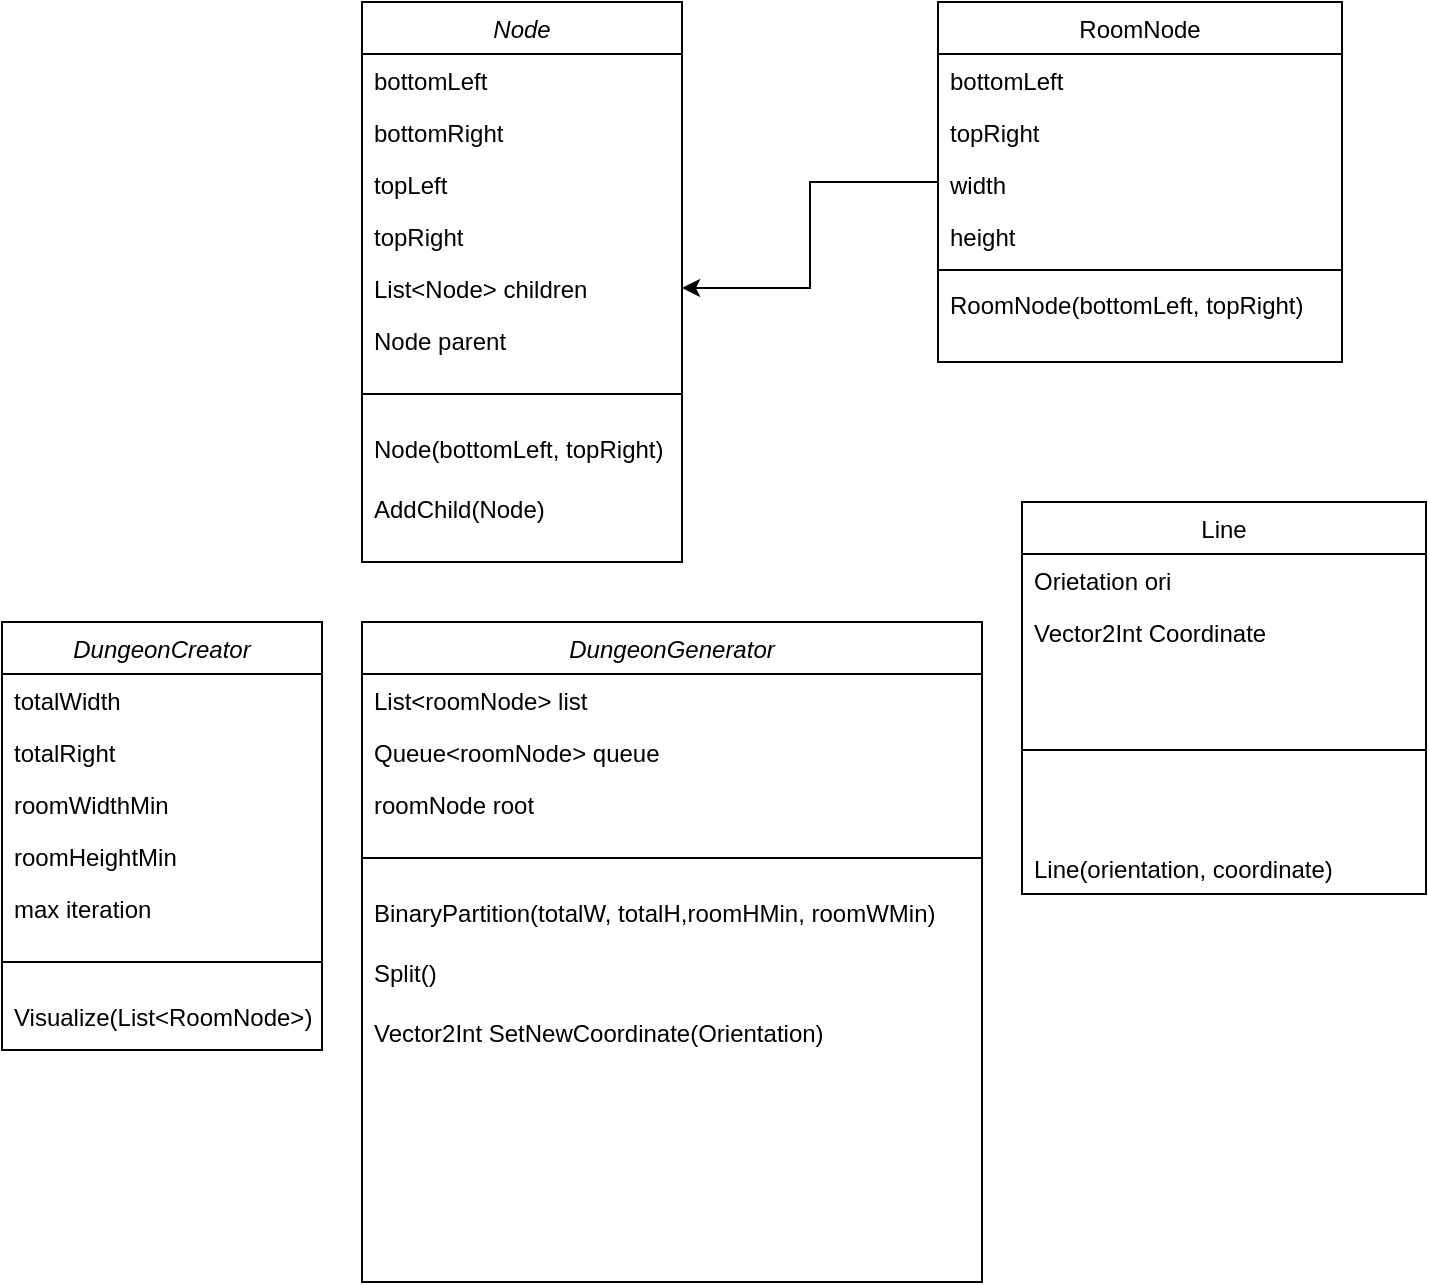 <mxfile version="24.7.6">
  <diagram id="C5RBs43oDa-KdzZeNtuy" name="Page-1">
    <mxGraphModel dx="954" dy="605" grid="1" gridSize="10" guides="1" tooltips="1" connect="1" arrows="1" fold="1" page="1" pageScale="1" pageWidth="827" pageHeight="1169" math="0" shadow="0">
      <root>
        <mxCell id="WIyWlLk6GJQsqaUBKTNV-0" />
        <mxCell id="WIyWlLk6GJQsqaUBKTNV-1" parent="WIyWlLk6GJQsqaUBKTNV-0" />
        <mxCell id="zkfFHV4jXpPFQw0GAbJ--0" value="Node" style="swimlane;fontStyle=2;align=center;verticalAlign=top;childLayout=stackLayout;horizontal=1;startSize=26;horizontalStack=0;resizeParent=1;resizeLast=0;collapsible=1;marginBottom=0;rounded=0;shadow=0;strokeWidth=1;" parent="WIyWlLk6GJQsqaUBKTNV-1" vertex="1">
          <mxGeometry x="220" y="120" width="160" height="280" as="geometry">
            <mxRectangle x="230" y="140" width="160" height="26" as="alternateBounds" />
          </mxGeometry>
        </mxCell>
        <mxCell id="zkfFHV4jXpPFQw0GAbJ--1" value="bottomLeft" style="text;align=left;verticalAlign=top;spacingLeft=4;spacingRight=4;overflow=hidden;rotatable=0;points=[[0,0.5],[1,0.5]];portConstraint=eastwest;" parent="zkfFHV4jXpPFQw0GAbJ--0" vertex="1">
          <mxGeometry y="26" width="160" height="26" as="geometry" />
        </mxCell>
        <mxCell id="zkfFHV4jXpPFQw0GAbJ--2" value="bottomRight" style="text;align=left;verticalAlign=top;spacingLeft=4;spacingRight=4;overflow=hidden;rotatable=0;points=[[0,0.5],[1,0.5]];portConstraint=eastwest;rounded=0;shadow=0;html=0;" parent="zkfFHV4jXpPFQw0GAbJ--0" vertex="1">
          <mxGeometry y="52" width="160" height="26" as="geometry" />
        </mxCell>
        <mxCell id="zkfFHV4jXpPFQw0GAbJ--3" value="topLeft" style="text;align=left;verticalAlign=top;spacingLeft=4;spacingRight=4;overflow=hidden;rotatable=0;points=[[0,0.5],[1,0.5]];portConstraint=eastwest;rounded=0;shadow=0;html=0;" parent="zkfFHV4jXpPFQw0GAbJ--0" vertex="1">
          <mxGeometry y="78" width="160" height="26" as="geometry" />
        </mxCell>
        <mxCell id="rGAFSeuv_ALeFq9FEILo-2" value="topRight" style="text;align=left;verticalAlign=top;spacingLeft=4;spacingRight=4;overflow=hidden;rotatable=0;points=[[0,0.5],[1,0.5]];portConstraint=eastwest;rounded=0;shadow=0;html=0;" vertex="1" parent="zkfFHV4jXpPFQw0GAbJ--0">
          <mxGeometry y="104" width="160" height="26" as="geometry" />
        </mxCell>
        <mxCell id="rGAFSeuv_ALeFq9FEILo-3" value="List&lt;Node&gt; children" style="text;align=left;verticalAlign=top;spacingLeft=4;spacingRight=4;overflow=hidden;rotatable=0;points=[[0,0.5],[1,0.5]];portConstraint=eastwest;rounded=0;shadow=0;html=0;" vertex="1" parent="zkfFHV4jXpPFQw0GAbJ--0">
          <mxGeometry y="130" width="160" height="26" as="geometry" />
        </mxCell>
        <mxCell id="rGAFSeuv_ALeFq9FEILo-4" value="Node parent" style="text;align=left;verticalAlign=top;spacingLeft=4;spacingRight=4;overflow=hidden;rotatable=0;points=[[0,0.5],[1,0.5]];portConstraint=eastwest;rounded=0;shadow=0;html=0;" vertex="1" parent="zkfFHV4jXpPFQw0GAbJ--0">
          <mxGeometry y="156" width="160" height="26" as="geometry" />
        </mxCell>
        <mxCell id="zkfFHV4jXpPFQw0GAbJ--4" value="" style="line;html=1;strokeWidth=1;align=left;verticalAlign=middle;spacingTop=-1;spacingLeft=3;spacingRight=3;rotatable=0;labelPosition=right;points=[];portConstraint=eastwest;" parent="zkfFHV4jXpPFQw0GAbJ--0" vertex="1">
          <mxGeometry y="182" width="160" height="28" as="geometry" />
        </mxCell>
        <mxCell id="zkfFHV4jXpPFQw0GAbJ--5" value="Node(bottomLeft, topRight)" style="text;align=left;verticalAlign=top;spacingLeft=4;spacingRight=4;overflow=hidden;rotatable=0;points=[[0,0.5],[1,0.5]];portConstraint=eastwest;" parent="zkfFHV4jXpPFQw0GAbJ--0" vertex="1">
          <mxGeometry y="210" width="160" height="30" as="geometry" />
        </mxCell>
        <mxCell id="rGAFSeuv_ALeFq9FEILo-5" value="AddChild(Node)" style="text;align=left;verticalAlign=top;spacingLeft=4;spacingRight=4;overflow=hidden;rotatable=0;points=[[0,0.5],[1,0.5]];portConstraint=eastwest;" vertex="1" parent="zkfFHV4jXpPFQw0GAbJ--0">
          <mxGeometry y="240" width="160" height="30" as="geometry" />
        </mxCell>
        <mxCell id="rGAFSeuv_ALeFq9FEILo-8" style="edgeStyle=orthogonalEdgeStyle;rounded=0;orthogonalLoop=1;jettySize=auto;html=1;entryX=1;entryY=0.5;entryDx=0;entryDy=0;" edge="1" parent="WIyWlLk6GJQsqaUBKTNV-1" source="zkfFHV4jXpPFQw0GAbJ--17" target="rGAFSeuv_ALeFq9FEILo-3">
          <mxGeometry relative="1" as="geometry" />
        </mxCell>
        <mxCell id="zkfFHV4jXpPFQw0GAbJ--17" value="RoomNode" style="swimlane;fontStyle=0;align=center;verticalAlign=top;childLayout=stackLayout;horizontal=1;startSize=26;horizontalStack=0;resizeParent=1;resizeLast=0;collapsible=1;marginBottom=0;rounded=0;shadow=0;strokeWidth=1;" parent="WIyWlLk6GJQsqaUBKTNV-1" vertex="1">
          <mxGeometry x="508" y="120" width="202" height="180" as="geometry">
            <mxRectangle x="550" y="140" width="160" height="26" as="alternateBounds" />
          </mxGeometry>
        </mxCell>
        <mxCell id="zkfFHV4jXpPFQw0GAbJ--18" value="bottomLeft" style="text;align=left;verticalAlign=top;spacingLeft=4;spacingRight=4;overflow=hidden;rotatable=0;points=[[0,0.5],[1,0.5]];portConstraint=eastwest;" parent="zkfFHV4jXpPFQw0GAbJ--17" vertex="1">
          <mxGeometry y="26" width="202" height="26" as="geometry" />
        </mxCell>
        <mxCell id="zkfFHV4jXpPFQw0GAbJ--19" value="topRight" style="text;align=left;verticalAlign=top;spacingLeft=4;spacingRight=4;overflow=hidden;rotatable=0;points=[[0,0.5],[1,0.5]];portConstraint=eastwest;rounded=0;shadow=0;html=0;" parent="zkfFHV4jXpPFQw0GAbJ--17" vertex="1">
          <mxGeometry y="52" width="202" height="26" as="geometry" />
        </mxCell>
        <mxCell id="zkfFHV4jXpPFQw0GAbJ--20" value="width" style="text;align=left;verticalAlign=top;spacingLeft=4;spacingRight=4;overflow=hidden;rotatable=0;points=[[0,0.5],[1,0.5]];portConstraint=eastwest;rounded=0;shadow=0;html=0;" parent="zkfFHV4jXpPFQw0GAbJ--17" vertex="1">
          <mxGeometry y="78" width="202" height="26" as="geometry" />
        </mxCell>
        <mxCell id="zkfFHV4jXpPFQw0GAbJ--21" value="height" style="text;align=left;verticalAlign=top;spacingLeft=4;spacingRight=4;overflow=hidden;rotatable=0;points=[[0,0.5],[1,0.5]];portConstraint=eastwest;rounded=0;shadow=0;html=0;" parent="zkfFHV4jXpPFQw0GAbJ--17" vertex="1">
          <mxGeometry y="104" width="202" height="26" as="geometry" />
        </mxCell>
        <mxCell id="zkfFHV4jXpPFQw0GAbJ--23" value="" style="line;html=1;strokeWidth=1;align=left;verticalAlign=middle;spacingTop=-1;spacingLeft=3;spacingRight=3;rotatable=0;labelPosition=right;points=[];portConstraint=eastwest;" parent="zkfFHV4jXpPFQw0GAbJ--17" vertex="1">
          <mxGeometry y="130" width="202" height="8" as="geometry" />
        </mxCell>
        <mxCell id="zkfFHV4jXpPFQw0GAbJ--24" value="RoomNode(bottomLeft, topRight)" style="text;align=left;verticalAlign=top;spacingLeft=4;spacingRight=4;overflow=hidden;rotatable=0;points=[[0,0.5],[1,0.5]];portConstraint=eastwest;" parent="zkfFHV4jXpPFQw0GAbJ--17" vertex="1">
          <mxGeometry y="138" width="202" height="26" as="geometry" />
        </mxCell>
        <mxCell id="rGAFSeuv_ALeFq9FEILo-10" value="DungeonCreator" style="swimlane;fontStyle=2;align=center;verticalAlign=top;childLayout=stackLayout;horizontal=1;startSize=26;horizontalStack=0;resizeParent=1;resizeLast=0;collapsible=1;marginBottom=0;rounded=0;shadow=0;strokeWidth=1;" vertex="1" parent="WIyWlLk6GJQsqaUBKTNV-1">
          <mxGeometry x="40" y="430" width="160" height="214" as="geometry">
            <mxRectangle x="230" y="140" width="160" height="26" as="alternateBounds" />
          </mxGeometry>
        </mxCell>
        <mxCell id="rGAFSeuv_ALeFq9FEILo-11" value="totalWidth" style="text;align=left;verticalAlign=top;spacingLeft=4;spacingRight=4;overflow=hidden;rotatable=0;points=[[0,0.5],[1,0.5]];portConstraint=eastwest;" vertex="1" parent="rGAFSeuv_ALeFq9FEILo-10">
          <mxGeometry y="26" width="160" height="26" as="geometry" />
        </mxCell>
        <mxCell id="rGAFSeuv_ALeFq9FEILo-12" value="totalRight" style="text;align=left;verticalAlign=top;spacingLeft=4;spacingRight=4;overflow=hidden;rotatable=0;points=[[0,0.5],[1,0.5]];portConstraint=eastwest;rounded=0;shadow=0;html=0;" vertex="1" parent="rGAFSeuv_ALeFq9FEILo-10">
          <mxGeometry y="52" width="160" height="26" as="geometry" />
        </mxCell>
        <mxCell id="rGAFSeuv_ALeFq9FEILo-13" value="roomWidthMin" style="text;align=left;verticalAlign=top;spacingLeft=4;spacingRight=4;overflow=hidden;rotatable=0;points=[[0,0.5],[1,0.5]];portConstraint=eastwest;rounded=0;shadow=0;html=0;" vertex="1" parent="rGAFSeuv_ALeFq9FEILo-10">
          <mxGeometry y="78" width="160" height="26" as="geometry" />
        </mxCell>
        <mxCell id="rGAFSeuv_ALeFq9FEILo-14" value="roomHeightMin" style="text;align=left;verticalAlign=top;spacingLeft=4;spacingRight=4;overflow=hidden;rotatable=0;points=[[0,0.5],[1,0.5]];portConstraint=eastwest;rounded=0;shadow=0;html=0;" vertex="1" parent="rGAFSeuv_ALeFq9FEILo-10">
          <mxGeometry y="104" width="160" height="26" as="geometry" />
        </mxCell>
        <mxCell id="rGAFSeuv_ALeFq9FEILo-15" value="max iteration" style="text;align=left;verticalAlign=top;spacingLeft=4;spacingRight=4;overflow=hidden;rotatable=0;points=[[0,0.5],[1,0.5]];portConstraint=eastwest;rounded=0;shadow=0;html=0;" vertex="1" parent="rGAFSeuv_ALeFq9FEILo-10">
          <mxGeometry y="130" width="160" height="26" as="geometry" />
        </mxCell>
        <mxCell id="rGAFSeuv_ALeFq9FEILo-17" value="" style="line;html=1;strokeWidth=1;align=left;verticalAlign=middle;spacingTop=-1;spacingLeft=3;spacingRight=3;rotatable=0;labelPosition=right;points=[];portConstraint=eastwest;" vertex="1" parent="rGAFSeuv_ALeFq9FEILo-10">
          <mxGeometry y="156" width="160" height="28" as="geometry" />
        </mxCell>
        <mxCell id="rGAFSeuv_ALeFq9FEILo-18" value="Visualize(List&lt;RoomNode&gt;)" style="text;align=left;verticalAlign=top;spacingLeft=4;spacingRight=4;overflow=hidden;rotatable=0;points=[[0,0.5],[1,0.5]];portConstraint=eastwest;" vertex="1" parent="rGAFSeuv_ALeFq9FEILo-10">
          <mxGeometry y="184" width="160" height="30" as="geometry" />
        </mxCell>
        <mxCell id="rGAFSeuv_ALeFq9FEILo-20" value="DungeonGenerator" style="swimlane;fontStyle=2;align=center;verticalAlign=top;childLayout=stackLayout;horizontal=1;startSize=26;horizontalStack=0;resizeParent=1;resizeLast=0;collapsible=1;marginBottom=0;rounded=0;shadow=0;strokeWidth=1;" vertex="1" parent="WIyWlLk6GJQsqaUBKTNV-1">
          <mxGeometry x="220" y="430" width="310" height="330" as="geometry">
            <mxRectangle x="230" y="140" width="160" height="26" as="alternateBounds" />
          </mxGeometry>
        </mxCell>
        <mxCell id="rGAFSeuv_ALeFq9FEILo-21" value="List&lt;roomNode&gt; list" style="text;align=left;verticalAlign=top;spacingLeft=4;spacingRight=4;overflow=hidden;rotatable=0;points=[[0,0.5],[1,0.5]];portConstraint=eastwest;" vertex="1" parent="rGAFSeuv_ALeFq9FEILo-20">
          <mxGeometry y="26" width="310" height="26" as="geometry" />
        </mxCell>
        <mxCell id="rGAFSeuv_ALeFq9FEILo-22" value="Queue&lt;roomNode&gt; queue" style="text;align=left;verticalAlign=top;spacingLeft=4;spacingRight=4;overflow=hidden;rotatable=0;points=[[0,0.5],[1,0.5]];portConstraint=eastwest;rounded=0;shadow=0;html=0;" vertex="1" parent="rGAFSeuv_ALeFq9FEILo-20">
          <mxGeometry y="52" width="310" height="26" as="geometry" />
        </mxCell>
        <mxCell id="rGAFSeuv_ALeFq9FEILo-23" value="roomNode root" style="text;align=left;verticalAlign=top;spacingLeft=4;spacingRight=4;overflow=hidden;rotatable=0;points=[[0,0.5],[1,0.5]];portConstraint=eastwest;rounded=0;shadow=0;html=0;" vertex="1" parent="rGAFSeuv_ALeFq9FEILo-20">
          <mxGeometry y="78" width="310" height="26" as="geometry" />
        </mxCell>
        <mxCell id="rGAFSeuv_ALeFq9FEILo-26" value="" style="line;html=1;strokeWidth=1;align=left;verticalAlign=middle;spacingTop=-1;spacingLeft=3;spacingRight=3;rotatable=0;labelPosition=right;points=[];portConstraint=eastwest;" vertex="1" parent="rGAFSeuv_ALeFq9FEILo-20">
          <mxGeometry y="104" width="310" height="28" as="geometry" />
        </mxCell>
        <mxCell id="rGAFSeuv_ALeFq9FEILo-27" value="BinaryPartition(totalW, totalH,roomHMin, roomWMin)" style="text;align=left;verticalAlign=top;spacingLeft=4;spacingRight=4;overflow=hidden;rotatable=0;points=[[0,0.5],[1,0.5]];portConstraint=eastwest;" vertex="1" parent="rGAFSeuv_ALeFq9FEILo-20">
          <mxGeometry y="132" width="310" height="30" as="geometry" />
        </mxCell>
        <mxCell id="rGAFSeuv_ALeFq9FEILo-28" value="Split()" style="text;align=left;verticalAlign=top;spacingLeft=4;spacingRight=4;overflow=hidden;rotatable=0;points=[[0,0.5],[1,0.5]];portConstraint=eastwest;" vertex="1" parent="rGAFSeuv_ALeFq9FEILo-20">
          <mxGeometry y="162" width="310" height="30" as="geometry" />
        </mxCell>
        <mxCell id="rGAFSeuv_ALeFq9FEILo-29" value="Vector2Int SetNewCoordinate(Orientation)" style="text;align=left;verticalAlign=top;spacingLeft=4;spacingRight=4;overflow=hidden;rotatable=0;points=[[0,0.5],[1,0.5]];portConstraint=eastwest;" vertex="1" parent="rGAFSeuv_ALeFq9FEILo-20">
          <mxGeometry y="192" width="310" height="30" as="geometry" />
        </mxCell>
        <mxCell id="rGAFSeuv_ALeFq9FEILo-30" value="Line" style="swimlane;fontStyle=0;align=center;verticalAlign=top;childLayout=stackLayout;horizontal=1;startSize=26;horizontalStack=0;resizeParent=1;resizeLast=0;collapsible=1;marginBottom=0;rounded=0;shadow=0;strokeWidth=1;" vertex="1" parent="WIyWlLk6GJQsqaUBKTNV-1">
          <mxGeometry x="550" y="370" width="202" height="196" as="geometry">
            <mxRectangle x="550" y="140" width="160" height="26" as="alternateBounds" />
          </mxGeometry>
        </mxCell>
        <mxCell id="rGAFSeuv_ALeFq9FEILo-31" value="Orietation ori" style="text;align=left;verticalAlign=top;spacingLeft=4;spacingRight=4;overflow=hidden;rotatable=0;points=[[0,0.5],[1,0.5]];portConstraint=eastwest;" vertex="1" parent="rGAFSeuv_ALeFq9FEILo-30">
          <mxGeometry y="26" width="202" height="26" as="geometry" />
        </mxCell>
        <mxCell id="rGAFSeuv_ALeFq9FEILo-32" value="Vector2Int Coordinate" style="text;align=left;verticalAlign=top;spacingLeft=4;spacingRight=4;overflow=hidden;rotatable=0;points=[[0,0.5],[1,0.5]];portConstraint=eastwest;rounded=0;shadow=0;html=0;" vertex="1" parent="rGAFSeuv_ALeFq9FEILo-30">
          <mxGeometry y="52" width="202" height="26" as="geometry" />
        </mxCell>
        <mxCell id="rGAFSeuv_ALeFq9FEILo-35" value="" style="line;html=1;strokeWidth=1;align=left;verticalAlign=middle;spacingTop=-1;spacingLeft=3;spacingRight=3;rotatable=0;labelPosition=right;points=[];portConstraint=eastwest;" vertex="1" parent="rGAFSeuv_ALeFq9FEILo-30">
          <mxGeometry y="78" width="202" height="92" as="geometry" />
        </mxCell>
        <mxCell id="rGAFSeuv_ALeFq9FEILo-37" value="Line(orientation, coordinate)" style="text;align=left;verticalAlign=top;spacingLeft=4;spacingRight=4;overflow=hidden;rotatable=0;points=[[0,0.5],[1,0.5]];portConstraint=eastwest;" vertex="1" parent="rGAFSeuv_ALeFq9FEILo-30">
          <mxGeometry y="170" width="202" height="26" as="geometry" />
        </mxCell>
      </root>
    </mxGraphModel>
  </diagram>
</mxfile>
